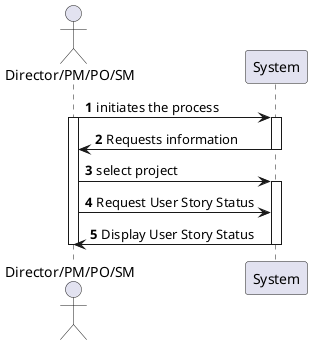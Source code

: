 @startuml
'https://plantuml.com/sequence-diagram

autonumber

actor "Director/PM/PO/SM" as actor
participant System as syst


actor -> syst : initiates the process
activate actor
activate syst
actor <- syst : Requests information
deactivate syst

actor -> syst : select project
activate syst
actor -> syst : Request User Story Status
actor <- syst : Display User Story Status
deactivate syst
deactivate actor



@enduml